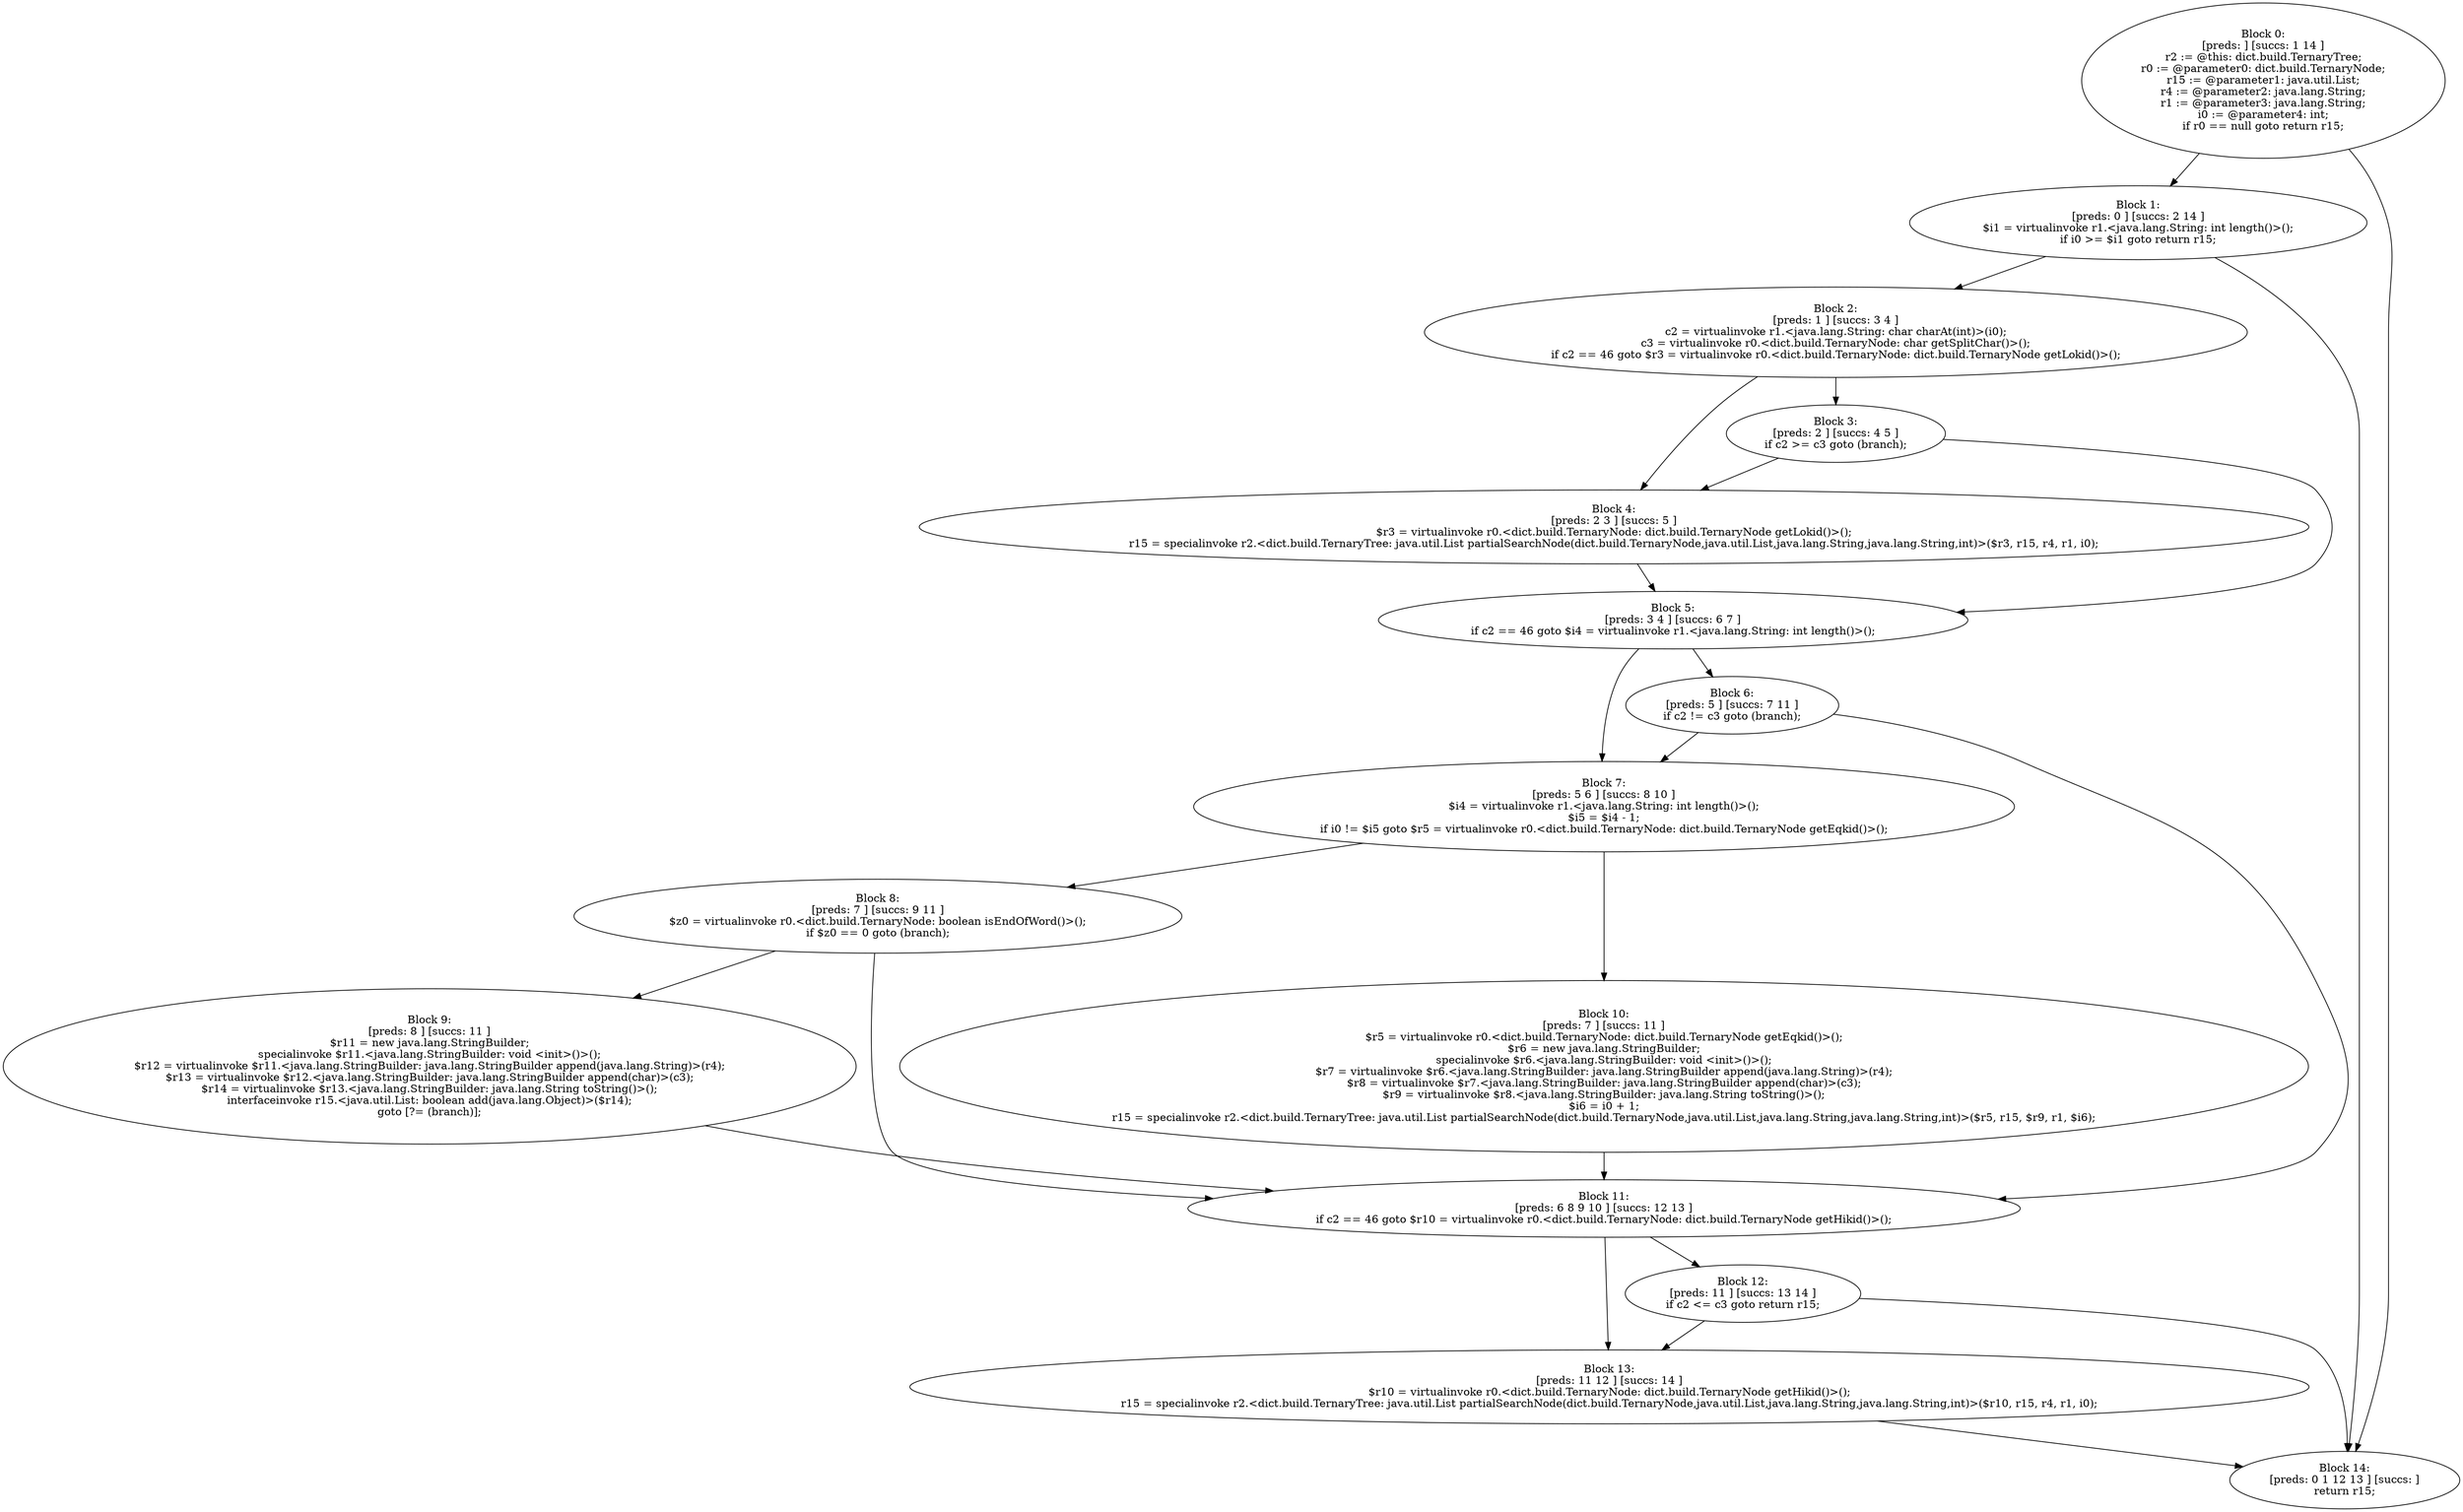 digraph "unitGraph" {
    "Block 0:
[preds: ] [succs: 1 14 ]
r2 := @this: dict.build.TernaryTree;
r0 := @parameter0: dict.build.TernaryNode;
r15 := @parameter1: java.util.List;
r4 := @parameter2: java.lang.String;
r1 := @parameter3: java.lang.String;
i0 := @parameter4: int;
if r0 == null goto return r15;
"
    "Block 1:
[preds: 0 ] [succs: 2 14 ]
$i1 = virtualinvoke r1.<java.lang.String: int length()>();
if i0 >= $i1 goto return r15;
"
    "Block 2:
[preds: 1 ] [succs: 3 4 ]
c2 = virtualinvoke r1.<java.lang.String: char charAt(int)>(i0);
c3 = virtualinvoke r0.<dict.build.TernaryNode: char getSplitChar()>();
if c2 == 46 goto $r3 = virtualinvoke r0.<dict.build.TernaryNode: dict.build.TernaryNode getLokid()>();
"
    "Block 3:
[preds: 2 ] [succs: 4 5 ]
if c2 >= c3 goto (branch);
"
    "Block 4:
[preds: 2 3 ] [succs: 5 ]
$r3 = virtualinvoke r0.<dict.build.TernaryNode: dict.build.TernaryNode getLokid()>();
r15 = specialinvoke r2.<dict.build.TernaryTree: java.util.List partialSearchNode(dict.build.TernaryNode,java.util.List,java.lang.String,java.lang.String,int)>($r3, r15, r4, r1, i0);
"
    "Block 5:
[preds: 3 4 ] [succs: 6 7 ]
if c2 == 46 goto $i4 = virtualinvoke r1.<java.lang.String: int length()>();
"
    "Block 6:
[preds: 5 ] [succs: 7 11 ]
if c2 != c3 goto (branch);
"
    "Block 7:
[preds: 5 6 ] [succs: 8 10 ]
$i4 = virtualinvoke r1.<java.lang.String: int length()>();
$i5 = $i4 - 1;
if i0 != $i5 goto $r5 = virtualinvoke r0.<dict.build.TernaryNode: dict.build.TernaryNode getEqkid()>();
"
    "Block 8:
[preds: 7 ] [succs: 9 11 ]
$z0 = virtualinvoke r0.<dict.build.TernaryNode: boolean isEndOfWord()>();
if $z0 == 0 goto (branch);
"
    "Block 9:
[preds: 8 ] [succs: 11 ]
$r11 = new java.lang.StringBuilder;
specialinvoke $r11.<java.lang.StringBuilder: void <init>()>();
$r12 = virtualinvoke $r11.<java.lang.StringBuilder: java.lang.StringBuilder append(java.lang.String)>(r4);
$r13 = virtualinvoke $r12.<java.lang.StringBuilder: java.lang.StringBuilder append(char)>(c3);
$r14 = virtualinvoke $r13.<java.lang.StringBuilder: java.lang.String toString()>();
interfaceinvoke r15.<java.util.List: boolean add(java.lang.Object)>($r14);
goto [?= (branch)];
"
    "Block 10:
[preds: 7 ] [succs: 11 ]
$r5 = virtualinvoke r0.<dict.build.TernaryNode: dict.build.TernaryNode getEqkid()>();
$r6 = new java.lang.StringBuilder;
specialinvoke $r6.<java.lang.StringBuilder: void <init>()>();
$r7 = virtualinvoke $r6.<java.lang.StringBuilder: java.lang.StringBuilder append(java.lang.String)>(r4);
$r8 = virtualinvoke $r7.<java.lang.StringBuilder: java.lang.StringBuilder append(char)>(c3);
$r9 = virtualinvoke $r8.<java.lang.StringBuilder: java.lang.String toString()>();
$i6 = i0 + 1;
r15 = specialinvoke r2.<dict.build.TernaryTree: java.util.List partialSearchNode(dict.build.TernaryNode,java.util.List,java.lang.String,java.lang.String,int)>($r5, r15, $r9, r1, $i6);
"
    "Block 11:
[preds: 6 8 9 10 ] [succs: 12 13 ]
if c2 == 46 goto $r10 = virtualinvoke r0.<dict.build.TernaryNode: dict.build.TernaryNode getHikid()>();
"
    "Block 12:
[preds: 11 ] [succs: 13 14 ]
if c2 <= c3 goto return r15;
"
    "Block 13:
[preds: 11 12 ] [succs: 14 ]
$r10 = virtualinvoke r0.<dict.build.TernaryNode: dict.build.TernaryNode getHikid()>();
r15 = specialinvoke r2.<dict.build.TernaryTree: java.util.List partialSearchNode(dict.build.TernaryNode,java.util.List,java.lang.String,java.lang.String,int)>($r10, r15, r4, r1, i0);
"
    "Block 14:
[preds: 0 1 12 13 ] [succs: ]
return r15;
"
    "Block 0:
[preds: ] [succs: 1 14 ]
r2 := @this: dict.build.TernaryTree;
r0 := @parameter0: dict.build.TernaryNode;
r15 := @parameter1: java.util.List;
r4 := @parameter2: java.lang.String;
r1 := @parameter3: java.lang.String;
i0 := @parameter4: int;
if r0 == null goto return r15;
"->"Block 1:
[preds: 0 ] [succs: 2 14 ]
$i1 = virtualinvoke r1.<java.lang.String: int length()>();
if i0 >= $i1 goto return r15;
";
    "Block 0:
[preds: ] [succs: 1 14 ]
r2 := @this: dict.build.TernaryTree;
r0 := @parameter0: dict.build.TernaryNode;
r15 := @parameter1: java.util.List;
r4 := @parameter2: java.lang.String;
r1 := @parameter3: java.lang.String;
i0 := @parameter4: int;
if r0 == null goto return r15;
"->"Block 14:
[preds: 0 1 12 13 ] [succs: ]
return r15;
";
    "Block 1:
[preds: 0 ] [succs: 2 14 ]
$i1 = virtualinvoke r1.<java.lang.String: int length()>();
if i0 >= $i1 goto return r15;
"->"Block 2:
[preds: 1 ] [succs: 3 4 ]
c2 = virtualinvoke r1.<java.lang.String: char charAt(int)>(i0);
c3 = virtualinvoke r0.<dict.build.TernaryNode: char getSplitChar()>();
if c2 == 46 goto $r3 = virtualinvoke r0.<dict.build.TernaryNode: dict.build.TernaryNode getLokid()>();
";
    "Block 1:
[preds: 0 ] [succs: 2 14 ]
$i1 = virtualinvoke r1.<java.lang.String: int length()>();
if i0 >= $i1 goto return r15;
"->"Block 14:
[preds: 0 1 12 13 ] [succs: ]
return r15;
";
    "Block 2:
[preds: 1 ] [succs: 3 4 ]
c2 = virtualinvoke r1.<java.lang.String: char charAt(int)>(i0);
c3 = virtualinvoke r0.<dict.build.TernaryNode: char getSplitChar()>();
if c2 == 46 goto $r3 = virtualinvoke r0.<dict.build.TernaryNode: dict.build.TernaryNode getLokid()>();
"->"Block 3:
[preds: 2 ] [succs: 4 5 ]
if c2 >= c3 goto (branch);
";
    "Block 2:
[preds: 1 ] [succs: 3 4 ]
c2 = virtualinvoke r1.<java.lang.String: char charAt(int)>(i0);
c3 = virtualinvoke r0.<dict.build.TernaryNode: char getSplitChar()>();
if c2 == 46 goto $r3 = virtualinvoke r0.<dict.build.TernaryNode: dict.build.TernaryNode getLokid()>();
"->"Block 4:
[preds: 2 3 ] [succs: 5 ]
$r3 = virtualinvoke r0.<dict.build.TernaryNode: dict.build.TernaryNode getLokid()>();
r15 = specialinvoke r2.<dict.build.TernaryTree: java.util.List partialSearchNode(dict.build.TernaryNode,java.util.List,java.lang.String,java.lang.String,int)>($r3, r15, r4, r1, i0);
";
    "Block 3:
[preds: 2 ] [succs: 4 5 ]
if c2 >= c3 goto (branch);
"->"Block 4:
[preds: 2 3 ] [succs: 5 ]
$r3 = virtualinvoke r0.<dict.build.TernaryNode: dict.build.TernaryNode getLokid()>();
r15 = specialinvoke r2.<dict.build.TernaryTree: java.util.List partialSearchNode(dict.build.TernaryNode,java.util.List,java.lang.String,java.lang.String,int)>($r3, r15, r4, r1, i0);
";
    "Block 3:
[preds: 2 ] [succs: 4 5 ]
if c2 >= c3 goto (branch);
"->"Block 5:
[preds: 3 4 ] [succs: 6 7 ]
if c2 == 46 goto $i4 = virtualinvoke r1.<java.lang.String: int length()>();
";
    "Block 4:
[preds: 2 3 ] [succs: 5 ]
$r3 = virtualinvoke r0.<dict.build.TernaryNode: dict.build.TernaryNode getLokid()>();
r15 = specialinvoke r2.<dict.build.TernaryTree: java.util.List partialSearchNode(dict.build.TernaryNode,java.util.List,java.lang.String,java.lang.String,int)>($r3, r15, r4, r1, i0);
"->"Block 5:
[preds: 3 4 ] [succs: 6 7 ]
if c2 == 46 goto $i4 = virtualinvoke r1.<java.lang.String: int length()>();
";
    "Block 5:
[preds: 3 4 ] [succs: 6 7 ]
if c2 == 46 goto $i4 = virtualinvoke r1.<java.lang.String: int length()>();
"->"Block 6:
[preds: 5 ] [succs: 7 11 ]
if c2 != c3 goto (branch);
";
    "Block 5:
[preds: 3 4 ] [succs: 6 7 ]
if c2 == 46 goto $i4 = virtualinvoke r1.<java.lang.String: int length()>();
"->"Block 7:
[preds: 5 6 ] [succs: 8 10 ]
$i4 = virtualinvoke r1.<java.lang.String: int length()>();
$i5 = $i4 - 1;
if i0 != $i5 goto $r5 = virtualinvoke r0.<dict.build.TernaryNode: dict.build.TernaryNode getEqkid()>();
";
    "Block 6:
[preds: 5 ] [succs: 7 11 ]
if c2 != c3 goto (branch);
"->"Block 7:
[preds: 5 6 ] [succs: 8 10 ]
$i4 = virtualinvoke r1.<java.lang.String: int length()>();
$i5 = $i4 - 1;
if i0 != $i5 goto $r5 = virtualinvoke r0.<dict.build.TernaryNode: dict.build.TernaryNode getEqkid()>();
";
    "Block 6:
[preds: 5 ] [succs: 7 11 ]
if c2 != c3 goto (branch);
"->"Block 11:
[preds: 6 8 9 10 ] [succs: 12 13 ]
if c2 == 46 goto $r10 = virtualinvoke r0.<dict.build.TernaryNode: dict.build.TernaryNode getHikid()>();
";
    "Block 7:
[preds: 5 6 ] [succs: 8 10 ]
$i4 = virtualinvoke r1.<java.lang.String: int length()>();
$i5 = $i4 - 1;
if i0 != $i5 goto $r5 = virtualinvoke r0.<dict.build.TernaryNode: dict.build.TernaryNode getEqkid()>();
"->"Block 8:
[preds: 7 ] [succs: 9 11 ]
$z0 = virtualinvoke r0.<dict.build.TernaryNode: boolean isEndOfWord()>();
if $z0 == 0 goto (branch);
";
    "Block 7:
[preds: 5 6 ] [succs: 8 10 ]
$i4 = virtualinvoke r1.<java.lang.String: int length()>();
$i5 = $i4 - 1;
if i0 != $i5 goto $r5 = virtualinvoke r0.<dict.build.TernaryNode: dict.build.TernaryNode getEqkid()>();
"->"Block 10:
[preds: 7 ] [succs: 11 ]
$r5 = virtualinvoke r0.<dict.build.TernaryNode: dict.build.TernaryNode getEqkid()>();
$r6 = new java.lang.StringBuilder;
specialinvoke $r6.<java.lang.StringBuilder: void <init>()>();
$r7 = virtualinvoke $r6.<java.lang.StringBuilder: java.lang.StringBuilder append(java.lang.String)>(r4);
$r8 = virtualinvoke $r7.<java.lang.StringBuilder: java.lang.StringBuilder append(char)>(c3);
$r9 = virtualinvoke $r8.<java.lang.StringBuilder: java.lang.String toString()>();
$i6 = i0 + 1;
r15 = specialinvoke r2.<dict.build.TernaryTree: java.util.List partialSearchNode(dict.build.TernaryNode,java.util.List,java.lang.String,java.lang.String,int)>($r5, r15, $r9, r1, $i6);
";
    "Block 8:
[preds: 7 ] [succs: 9 11 ]
$z0 = virtualinvoke r0.<dict.build.TernaryNode: boolean isEndOfWord()>();
if $z0 == 0 goto (branch);
"->"Block 9:
[preds: 8 ] [succs: 11 ]
$r11 = new java.lang.StringBuilder;
specialinvoke $r11.<java.lang.StringBuilder: void <init>()>();
$r12 = virtualinvoke $r11.<java.lang.StringBuilder: java.lang.StringBuilder append(java.lang.String)>(r4);
$r13 = virtualinvoke $r12.<java.lang.StringBuilder: java.lang.StringBuilder append(char)>(c3);
$r14 = virtualinvoke $r13.<java.lang.StringBuilder: java.lang.String toString()>();
interfaceinvoke r15.<java.util.List: boolean add(java.lang.Object)>($r14);
goto [?= (branch)];
";
    "Block 8:
[preds: 7 ] [succs: 9 11 ]
$z0 = virtualinvoke r0.<dict.build.TernaryNode: boolean isEndOfWord()>();
if $z0 == 0 goto (branch);
"->"Block 11:
[preds: 6 8 9 10 ] [succs: 12 13 ]
if c2 == 46 goto $r10 = virtualinvoke r0.<dict.build.TernaryNode: dict.build.TernaryNode getHikid()>();
";
    "Block 9:
[preds: 8 ] [succs: 11 ]
$r11 = new java.lang.StringBuilder;
specialinvoke $r11.<java.lang.StringBuilder: void <init>()>();
$r12 = virtualinvoke $r11.<java.lang.StringBuilder: java.lang.StringBuilder append(java.lang.String)>(r4);
$r13 = virtualinvoke $r12.<java.lang.StringBuilder: java.lang.StringBuilder append(char)>(c3);
$r14 = virtualinvoke $r13.<java.lang.StringBuilder: java.lang.String toString()>();
interfaceinvoke r15.<java.util.List: boolean add(java.lang.Object)>($r14);
goto [?= (branch)];
"->"Block 11:
[preds: 6 8 9 10 ] [succs: 12 13 ]
if c2 == 46 goto $r10 = virtualinvoke r0.<dict.build.TernaryNode: dict.build.TernaryNode getHikid()>();
";
    "Block 10:
[preds: 7 ] [succs: 11 ]
$r5 = virtualinvoke r0.<dict.build.TernaryNode: dict.build.TernaryNode getEqkid()>();
$r6 = new java.lang.StringBuilder;
specialinvoke $r6.<java.lang.StringBuilder: void <init>()>();
$r7 = virtualinvoke $r6.<java.lang.StringBuilder: java.lang.StringBuilder append(java.lang.String)>(r4);
$r8 = virtualinvoke $r7.<java.lang.StringBuilder: java.lang.StringBuilder append(char)>(c3);
$r9 = virtualinvoke $r8.<java.lang.StringBuilder: java.lang.String toString()>();
$i6 = i0 + 1;
r15 = specialinvoke r2.<dict.build.TernaryTree: java.util.List partialSearchNode(dict.build.TernaryNode,java.util.List,java.lang.String,java.lang.String,int)>($r5, r15, $r9, r1, $i6);
"->"Block 11:
[preds: 6 8 9 10 ] [succs: 12 13 ]
if c2 == 46 goto $r10 = virtualinvoke r0.<dict.build.TernaryNode: dict.build.TernaryNode getHikid()>();
";
    "Block 11:
[preds: 6 8 9 10 ] [succs: 12 13 ]
if c2 == 46 goto $r10 = virtualinvoke r0.<dict.build.TernaryNode: dict.build.TernaryNode getHikid()>();
"->"Block 12:
[preds: 11 ] [succs: 13 14 ]
if c2 <= c3 goto return r15;
";
    "Block 11:
[preds: 6 8 9 10 ] [succs: 12 13 ]
if c2 == 46 goto $r10 = virtualinvoke r0.<dict.build.TernaryNode: dict.build.TernaryNode getHikid()>();
"->"Block 13:
[preds: 11 12 ] [succs: 14 ]
$r10 = virtualinvoke r0.<dict.build.TernaryNode: dict.build.TernaryNode getHikid()>();
r15 = specialinvoke r2.<dict.build.TernaryTree: java.util.List partialSearchNode(dict.build.TernaryNode,java.util.List,java.lang.String,java.lang.String,int)>($r10, r15, r4, r1, i0);
";
    "Block 12:
[preds: 11 ] [succs: 13 14 ]
if c2 <= c3 goto return r15;
"->"Block 13:
[preds: 11 12 ] [succs: 14 ]
$r10 = virtualinvoke r0.<dict.build.TernaryNode: dict.build.TernaryNode getHikid()>();
r15 = specialinvoke r2.<dict.build.TernaryTree: java.util.List partialSearchNode(dict.build.TernaryNode,java.util.List,java.lang.String,java.lang.String,int)>($r10, r15, r4, r1, i0);
";
    "Block 12:
[preds: 11 ] [succs: 13 14 ]
if c2 <= c3 goto return r15;
"->"Block 14:
[preds: 0 1 12 13 ] [succs: ]
return r15;
";
    "Block 13:
[preds: 11 12 ] [succs: 14 ]
$r10 = virtualinvoke r0.<dict.build.TernaryNode: dict.build.TernaryNode getHikid()>();
r15 = specialinvoke r2.<dict.build.TernaryTree: java.util.List partialSearchNode(dict.build.TernaryNode,java.util.List,java.lang.String,java.lang.String,int)>($r10, r15, r4, r1, i0);
"->"Block 14:
[preds: 0 1 12 13 ] [succs: ]
return r15;
";
}
